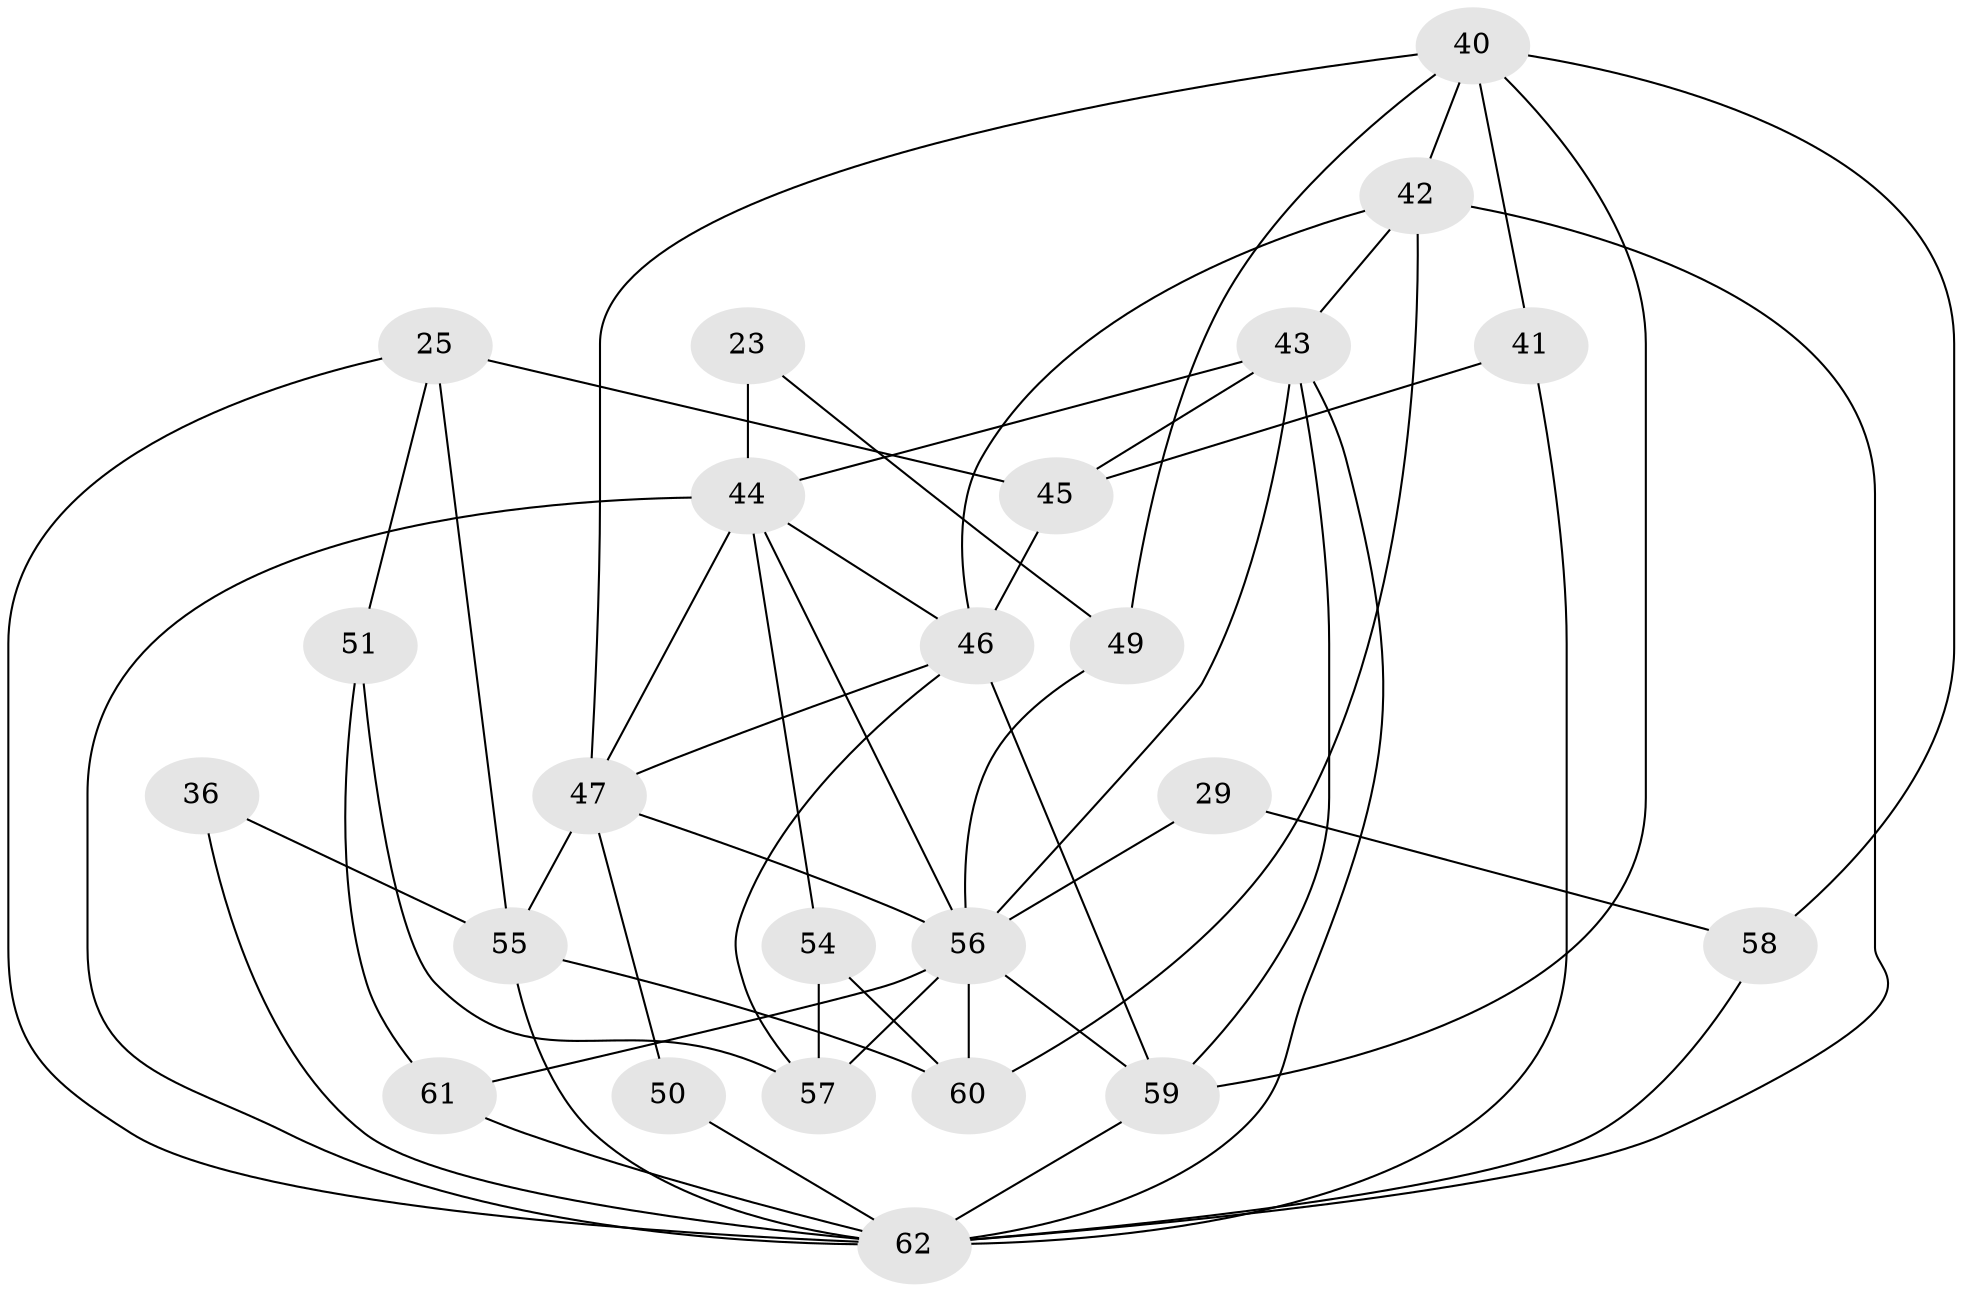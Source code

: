 // original degree distribution, {4: 1.0}
// Generated by graph-tools (version 1.1) at 2025/03/03/04/25 22:03:59]
// undirected, 24 vertices, 54 edges
graph export_dot {
graph [start="1"]
  node [color=gray90,style=filled];
  23;
  25 [super="+2"];
  29;
  36;
  40 [super="+18+28+21"];
  41 [super="+7"];
  42 [super="+4+39"];
  43 [super="+9+30"];
  44 [super="+14+15"];
  45 [super="+8"];
  46 [super="+27+33"];
  47 [super="+35+22"];
  49;
  50;
  51;
  54;
  55 [super="+20"];
  56 [super="+38"];
  57 [super="+3"];
  58 [super="+10"];
  59 [super="+37"];
  60;
  61;
  62 [super="+52+31+53"];
  23 -- 44 [weight=3];
  23 -- 49;
  25 -- 45;
  25 -- 51 [weight=2];
  25 -- 55 [weight=2];
  25 -- 62;
  29 -- 58 [weight=2];
  29 -- 56 [weight=2];
  36 -- 55 [weight=2];
  36 -- 62 [weight=2];
  40 -- 58;
  40 -- 59 [weight=2];
  40 -- 49;
  40 -- 41 [weight=2];
  40 -- 42 [weight=2];
  40 -- 47 [weight=2];
  41 -- 45 [weight=2];
  41 -- 62 [weight=2];
  42 -- 46;
  42 -- 62 [weight=3];
  42 -- 43;
  42 -- 60;
  43 -- 59 [weight=2];
  43 -- 45 [weight=2];
  43 -- 44;
  43 -- 62;
  43 -- 56;
  44 -- 54;
  44 -- 46;
  44 -- 47 [weight=2];
  44 -- 62;
  44 -- 56;
  45 -- 46;
  46 -- 57 [weight=2];
  46 -- 59 [weight=2];
  46 -- 47;
  47 -- 55;
  47 -- 50;
  47 -- 56;
  49 -- 56 [weight=2];
  50 -- 62 [weight=3];
  51 -- 61;
  51 -- 57;
  54 -- 60;
  54 -- 57 [weight=2];
  55 -- 60;
  55 -- 62 [weight=2];
  56 -- 57;
  56 -- 59 [weight=2];
  56 -- 61;
  56 -- 60;
  58 -- 62 [weight=3];
  59 -- 62 [weight=2];
  61 -- 62 [weight=2];
}
